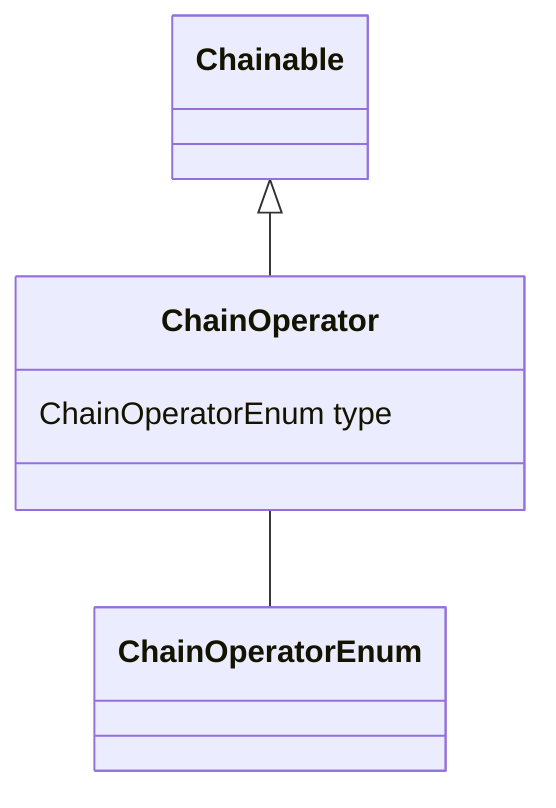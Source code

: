 classDiagram
  ChainOperator -- ChainOperatorEnum


Chainable <|-- ChainOperator
class ChainOperator {

  ChainOperatorEnum type

}